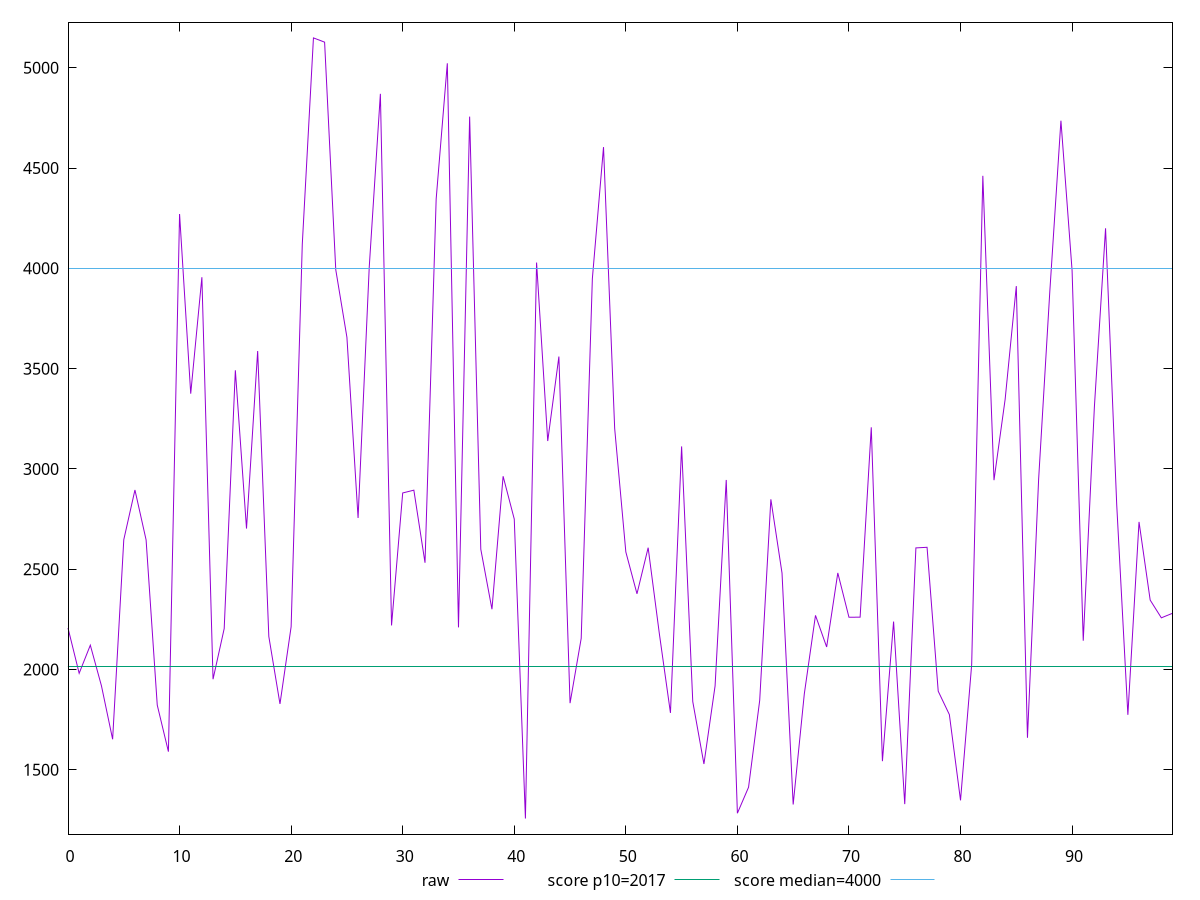 reset

$raw <<EOF
0 2206.4400000000014
1 1980.696000000001
2 2120.996
3 1917.8680000000013
4 1651.7840000000003
5 2646.9919999999993
6 2894.9159999999983
7 2645.9759999999987
8 1822.2800000000004
9 1590.0520000000006
10 4270.915999999997
11 3375.136
12 3955.6600000000017
13 1951.2839999999983
14 2203.6240000000003
15 3491.5959999999977
16 2702.571999999999
17 3587.8559999999998
18 2164.3359999999993
19 1827.9600000000003
20 2213.0280000000007
21 4120.451999999998
22 5149.143999999999
23 5127.959999999998
24 3993.432
25 3656.2959999999985
26 2755.307999999998
27 4005.115999999999
28 4870.356
29 2219.432000000001
30 2879.9959999999965
31 2893.931999999999
32 2531.9840000000004
33 4345.387999999996
34 5022.540000000001
35 2209.772000000001
36 4756.571999999997
37 2599.447999999999
38 2300.2079999999987
39 2963.312
40 2749.7679999999987
41 1256.596000000001
42 4028.9159999999993
43 3139.0079999999975
44 3560.1879999999987
45 1831.892000000001
46 2155.0480000000002
47 3948.688
48 4604.591999999999
49 3201.7479999999996
50 2585.9399999999996
51 2377.156000000001
52 2607.0679999999998
53 2180.108
54 1783.2440000000004
55 3112.0199999999995
56 1839.4239999999986
57 1528.5440000000017
58 1917.7000000000003
59 2944.959999999998
60 1282.9360000000008
61 1412.4520000000011
62 1845.9880000000007
63 2848.316
64 2480.395999999999
65 1326.5399999999997
66 1878.9039999999998
67 2269.5120000000006
68 2112.008000000001
69 2481.228
70 2260.2119999999995
71 2260.695999999999
72 3207.3119999999994
73 1542.5640000000005
74 2238.6600000000003
75 1328.3160000000005
76 2606.047999999998
77 2609.063999999997
78 1891.4440000000013
79 1774.804000000001
80 1347.2120000000007
81 2024.4840000000008
82 4461.459999999996
83 2943.751999999999
84 3347.235999999999
85 3911.4999999999977
86 1659.0560000000005
87 2947.127999999999
88 3881.8000000000015
89 4736.4119999999975
90 3988.7319999999972
91 2143.128
92 3310.1679999999983
93 4199.639999999999
94 2821.683999999999
95 1773.496000000001
96 2735.7239999999993
97 2345.7600000000007
98 2257.335999999999
99 2280.1000000000004
EOF

set key outside below
set xrange [0:99]
set yrange [1178.745040000001:5226.994959999999]
set trange [1178.745040000001:5226.994959999999]
set terminal svg size 640, 500 enhanced background rgb 'white'
set output "report_00015_2021-02-09T16-11-33.973Z/mainthread-work-breakdown/samples/pages+cached+noadtech+nomedia/raw/values.svg"

plot $raw title "raw" with line, \
     2017 title "score p10=2017", \
     4000 title "score median=4000"

reset
